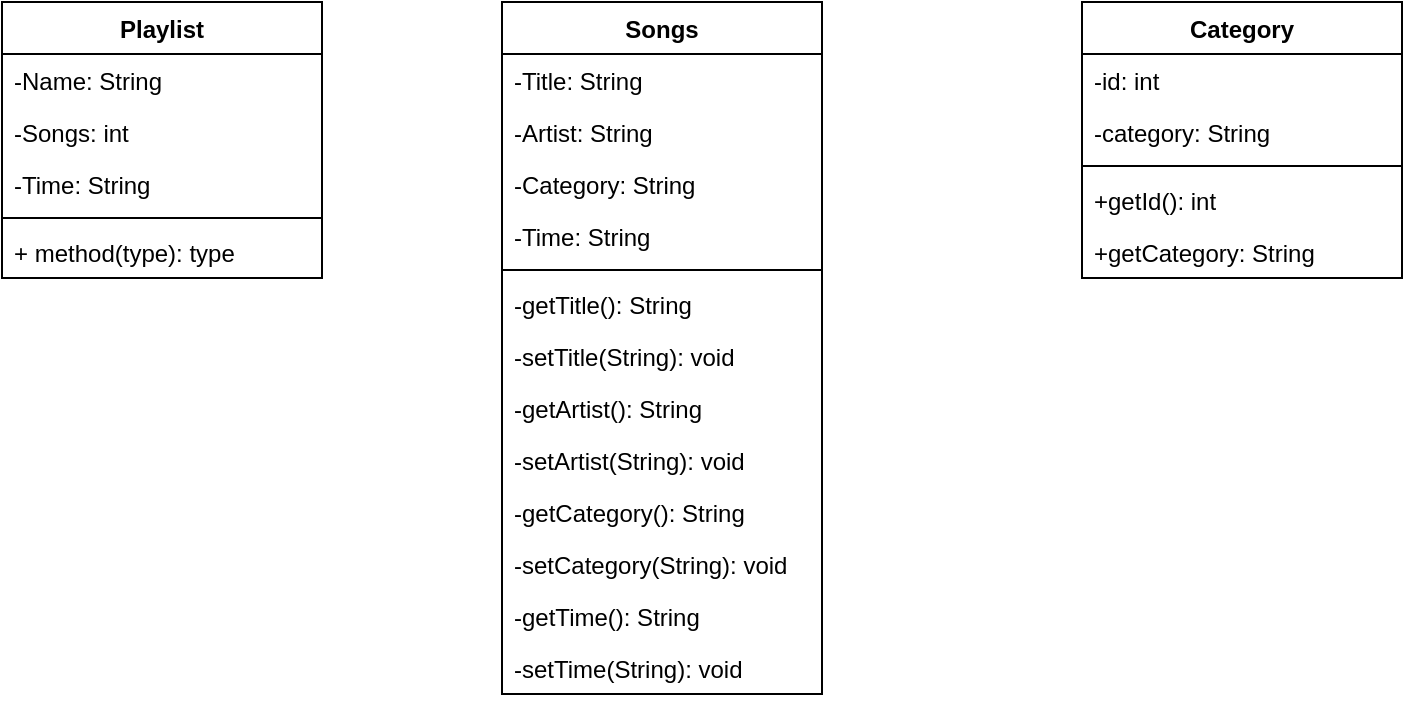 <mxfile version="13.10.6" type="github"><diagram id="MBldeWgJatg_b8Gb0DzN" name="Page-1"><mxGraphModel dx="1038" dy="580" grid="1" gridSize="10" guides="1" tooltips="1" connect="1" arrows="1" fold="1" page="1" pageScale="1" pageWidth="827" pageHeight="1169" math="0" shadow="0"><root><mxCell id="0"/><mxCell id="1" parent="0"/><mxCell id="yZgdAyJarYAaXylzY3H4-1" value="Playlist" style="swimlane;fontStyle=1;align=center;verticalAlign=top;childLayout=stackLayout;horizontal=1;startSize=26;horizontalStack=0;resizeParent=1;resizeParentMax=0;resizeLast=0;collapsible=1;marginBottom=0;" parent="1" vertex="1"><mxGeometry x="50" y="90" width="160" height="138" as="geometry"/></mxCell><mxCell id="yZgdAyJarYAaXylzY3H4-2" value="-Name: String" style="text;strokeColor=none;fillColor=none;align=left;verticalAlign=top;spacingLeft=4;spacingRight=4;overflow=hidden;rotatable=0;points=[[0,0.5],[1,0.5]];portConstraint=eastwest;" parent="yZgdAyJarYAaXylzY3H4-1" vertex="1"><mxGeometry y="26" width="160" height="26" as="geometry"/></mxCell><mxCell id="yZgdAyJarYAaXylzY3H4-5" value="-Songs: int" style="text;strokeColor=none;fillColor=none;align=left;verticalAlign=top;spacingLeft=4;spacingRight=4;overflow=hidden;rotatable=0;points=[[0,0.5],[1,0.5]];portConstraint=eastwest;" parent="yZgdAyJarYAaXylzY3H4-1" vertex="1"><mxGeometry y="52" width="160" height="26" as="geometry"/></mxCell><mxCell id="yZgdAyJarYAaXylzY3H4-6" value="-Time: String" style="text;strokeColor=none;fillColor=none;align=left;verticalAlign=top;spacingLeft=4;spacingRight=4;overflow=hidden;rotatable=0;points=[[0,0.5],[1,0.5]];portConstraint=eastwest;" parent="yZgdAyJarYAaXylzY3H4-1" vertex="1"><mxGeometry y="78" width="160" height="26" as="geometry"/></mxCell><mxCell id="yZgdAyJarYAaXylzY3H4-3" value="" style="line;strokeWidth=1;fillColor=none;align=left;verticalAlign=middle;spacingTop=-1;spacingLeft=3;spacingRight=3;rotatable=0;labelPosition=right;points=[];portConstraint=eastwest;" parent="yZgdAyJarYAaXylzY3H4-1" vertex="1"><mxGeometry y="104" width="160" height="8" as="geometry"/></mxCell><mxCell id="yZgdAyJarYAaXylzY3H4-4" value="+ method(type): type" style="text;strokeColor=none;fillColor=none;align=left;verticalAlign=top;spacingLeft=4;spacingRight=4;overflow=hidden;rotatable=0;points=[[0,0.5],[1,0.5]];portConstraint=eastwest;" parent="yZgdAyJarYAaXylzY3H4-1" vertex="1"><mxGeometry y="112" width="160" height="26" as="geometry"/></mxCell><mxCell id="yZgdAyJarYAaXylzY3H4-7" value="Songs" style="swimlane;fontStyle=1;align=center;verticalAlign=top;childLayout=stackLayout;horizontal=1;startSize=26;horizontalStack=0;resizeParent=1;resizeParentMax=0;resizeLast=0;collapsible=1;marginBottom=0;" parent="1" vertex="1"><mxGeometry x="300" y="90" width="160" height="346" as="geometry"/></mxCell><mxCell id="yZgdAyJarYAaXylzY3H4-8" value="-Title: String" style="text;strokeColor=none;fillColor=none;align=left;verticalAlign=top;spacingLeft=4;spacingRight=4;overflow=hidden;rotatable=0;points=[[0,0.5],[1,0.5]];portConstraint=eastwest;" parent="yZgdAyJarYAaXylzY3H4-7" vertex="1"><mxGeometry y="26" width="160" height="26" as="geometry"/></mxCell><mxCell id="yZgdAyJarYAaXylzY3H4-11" value="-Artist: String" style="text;strokeColor=none;fillColor=none;align=left;verticalAlign=top;spacingLeft=4;spacingRight=4;overflow=hidden;rotatable=0;points=[[0,0.5],[1,0.5]];portConstraint=eastwest;" parent="yZgdAyJarYAaXylzY3H4-7" vertex="1"><mxGeometry y="52" width="160" height="26" as="geometry"/></mxCell><mxCell id="yZgdAyJarYAaXylzY3H4-12" value="-Category: String" style="text;strokeColor=none;fillColor=none;align=left;verticalAlign=top;spacingLeft=4;spacingRight=4;overflow=hidden;rotatable=0;points=[[0,0.5],[1,0.5]];portConstraint=eastwest;" parent="yZgdAyJarYAaXylzY3H4-7" vertex="1"><mxGeometry y="78" width="160" height="26" as="geometry"/></mxCell><mxCell id="yZgdAyJarYAaXylzY3H4-13" value="-Time: String" style="text;strokeColor=none;fillColor=none;align=left;verticalAlign=top;spacingLeft=4;spacingRight=4;overflow=hidden;rotatable=0;points=[[0,0.5],[1,0.5]];portConstraint=eastwest;" parent="yZgdAyJarYAaXylzY3H4-7" vertex="1"><mxGeometry y="104" width="160" height="26" as="geometry"/></mxCell><mxCell id="yZgdAyJarYAaXylzY3H4-9" value="" style="line;strokeWidth=1;fillColor=none;align=left;verticalAlign=middle;spacingTop=-1;spacingLeft=3;spacingRight=3;rotatable=0;labelPosition=right;points=[];portConstraint=eastwest;" parent="yZgdAyJarYAaXylzY3H4-7" vertex="1"><mxGeometry y="130" width="160" height="8" as="geometry"/></mxCell><mxCell id="yZgdAyJarYAaXylzY3H4-10" value="-getTitle(): String" style="text;strokeColor=none;fillColor=none;align=left;verticalAlign=top;spacingLeft=4;spacingRight=4;overflow=hidden;rotatable=0;points=[[0,0.5],[1,0.5]];portConstraint=eastwest;" parent="yZgdAyJarYAaXylzY3H4-7" vertex="1"><mxGeometry y="138" width="160" height="26" as="geometry"/></mxCell><mxCell id="yZgdAyJarYAaXylzY3H4-15" value="-setTitle(String): void" style="text;strokeColor=none;fillColor=none;align=left;verticalAlign=top;spacingLeft=4;spacingRight=4;overflow=hidden;rotatable=0;points=[[0,0.5],[1,0.5]];portConstraint=eastwest;" parent="yZgdAyJarYAaXylzY3H4-7" vertex="1"><mxGeometry y="164" width="160" height="26" as="geometry"/></mxCell><mxCell id="yZgdAyJarYAaXylzY3H4-16" value="-getArtist(): String" style="text;strokeColor=none;fillColor=none;align=left;verticalAlign=top;spacingLeft=4;spacingRight=4;overflow=hidden;rotatable=0;points=[[0,0.5],[1,0.5]];portConstraint=eastwest;" parent="yZgdAyJarYAaXylzY3H4-7" vertex="1"><mxGeometry y="190" width="160" height="26" as="geometry"/></mxCell><mxCell id="yZgdAyJarYAaXylzY3H4-17" value="-setArtist(String): void" style="text;strokeColor=none;fillColor=none;align=left;verticalAlign=top;spacingLeft=4;spacingRight=4;overflow=hidden;rotatable=0;points=[[0,0.5],[1,0.5]];portConstraint=eastwest;" parent="yZgdAyJarYAaXylzY3H4-7" vertex="1"><mxGeometry y="216" width="160" height="26" as="geometry"/></mxCell><mxCell id="yZgdAyJarYAaXylzY3H4-18" value="-getCategory(): String" style="text;strokeColor=none;fillColor=none;align=left;verticalAlign=top;spacingLeft=4;spacingRight=4;overflow=hidden;rotatable=0;points=[[0,0.5],[1,0.5]];portConstraint=eastwest;" parent="yZgdAyJarYAaXylzY3H4-7" vertex="1"><mxGeometry y="242" width="160" height="26" as="geometry"/></mxCell><mxCell id="yZgdAyJarYAaXylzY3H4-19" value="-setCategory(String): void" style="text;strokeColor=none;fillColor=none;align=left;verticalAlign=top;spacingLeft=4;spacingRight=4;overflow=hidden;rotatable=0;points=[[0,0.5],[1,0.5]];portConstraint=eastwest;" parent="yZgdAyJarYAaXylzY3H4-7" vertex="1"><mxGeometry y="268" width="160" height="26" as="geometry"/></mxCell><mxCell id="yZgdAyJarYAaXylzY3H4-20" value="-getTime(): String" style="text;strokeColor=none;fillColor=none;align=left;verticalAlign=top;spacingLeft=4;spacingRight=4;overflow=hidden;rotatable=0;points=[[0,0.5],[1,0.5]];portConstraint=eastwest;" parent="yZgdAyJarYAaXylzY3H4-7" vertex="1"><mxGeometry y="294" width="160" height="26" as="geometry"/></mxCell><mxCell id="yZgdAyJarYAaXylzY3H4-21" value="-setTime(String): void" style="text;strokeColor=none;fillColor=none;align=left;verticalAlign=top;spacingLeft=4;spacingRight=4;overflow=hidden;rotatable=0;points=[[0,0.5],[1,0.5]];portConstraint=eastwest;" parent="yZgdAyJarYAaXylzY3H4-7" vertex="1"><mxGeometry y="320" width="160" height="26" as="geometry"/></mxCell><mxCell id="yZgdAyJarYAaXylzY3H4-22" value="Category" style="swimlane;fontStyle=1;align=center;verticalAlign=top;childLayout=stackLayout;horizontal=1;startSize=26;horizontalStack=0;resizeParent=1;resizeParentMax=0;resizeLast=0;collapsible=1;marginBottom=0;" parent="1" vertex="1"><mxGeometry x="590" y="90" width="160" height="138" as="geometry"/></mxCell><mxCell id="yZgdAyJarYAaXylzY3H4-23" value="-id: int" style="text;strokeColor=none;fillColor=none;align=left;verticalAlign=top;spacingLeft=4;spacingRight=4;overflow=hidden;rotatable=0;points=[[0,0.5],[1,0.5]];portConstraint=eastwest;" parent="yZgdAyJarYAaXylzY3H4-22" vertex="1"><mxGeometry y="26" width="160" height="26" as="geometry"/></mxCell><mxCell id="yZgdAyJarYAaXylzY3H4-26" value="-category: String" style="text;strokeColor=none;fillColor=none;align=left;verticalAlign=top;spacingLeft=4;spacingRight=4;overflow=hidden;rotatable=0;points=[[0,0.5],[1,0.5]];portConstraint=eastwest;" parent="yZgdAyJarYAaXylzY3H4-22" vertex="1"><mxGeometry y="52" width="160" height="26" as="geometry"/></mxCell><mxCell id="yZgdAyJarYAaXylzY3H4-24" value="" style="line;strokeWidth=1;fillColor=none;align=left;verticalAlign=middle;spacingTop=-1;spacingLeft=3;spacingRight=3;rotatable=0;labelPosition=right;points=[];portConstraint=eastwest;" parent="yZgdAyJarYAaXylzY3H4-22" vertex="1"><mxGeometry y="78" width="160" height="8" as="geometry"/></mxCell><mxCell id="yZgdAyJarYAaXylzY3H4-25" value="+getId(): int" style="text;strokeColor=none;fillColor=none;align=left;verticalAlign=top;spacingLeft=4;spacingRight=4;overflow=hidden;rotatable=0;points=[[0,0.5],[1,0.5]];portConstraint=eastwest;" parent="yZgdAyJarYAaXylzY3H4-22" vertex="1"><mxGeometry y="86" width="160" height="26" as="geometry"/></mxCell><mxCell id="yZgdAyJarYAaXylzY3H4-27" value="+getCategory: String" style="text;strokeColor=none;fillColor=none;align=left;verticalAlign=top;spacingLeft=4;spacingRight=4;overflow=hidden;rotatable=0;points=[[0,0.5],[1,0.5]];portConstraint=eastwest;" parent="yZgdAyJarYAaXylzY3H4-22" vertex="1"><mxGeometry y="112" width="160" height="26" as="geometry"/></mxCell></root></mxGraphModel></diagram></mxfile>